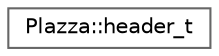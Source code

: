 digraph "Graphical Class Hierarchy"
{
 // LATEX_PDF_SIZE
  bgcolor="transparent";
  edge [fontname=Helvetica,fontsize=10,labelfontname=Helvetica,labelfontsize=10];
  node [fontname=Helvetica,fontsize=10,shape=box,height=0.2,width=0.4];
  rankdir="LR";
  Node0 [id="Node000000",label="Plazza::header_t",height=0.2,width=0.4,color="grey40", fillcolor="white", style="filled",URL="$structPlazza_1_1header__t.html",tooltip="Structure representing the header of a message."];
}
